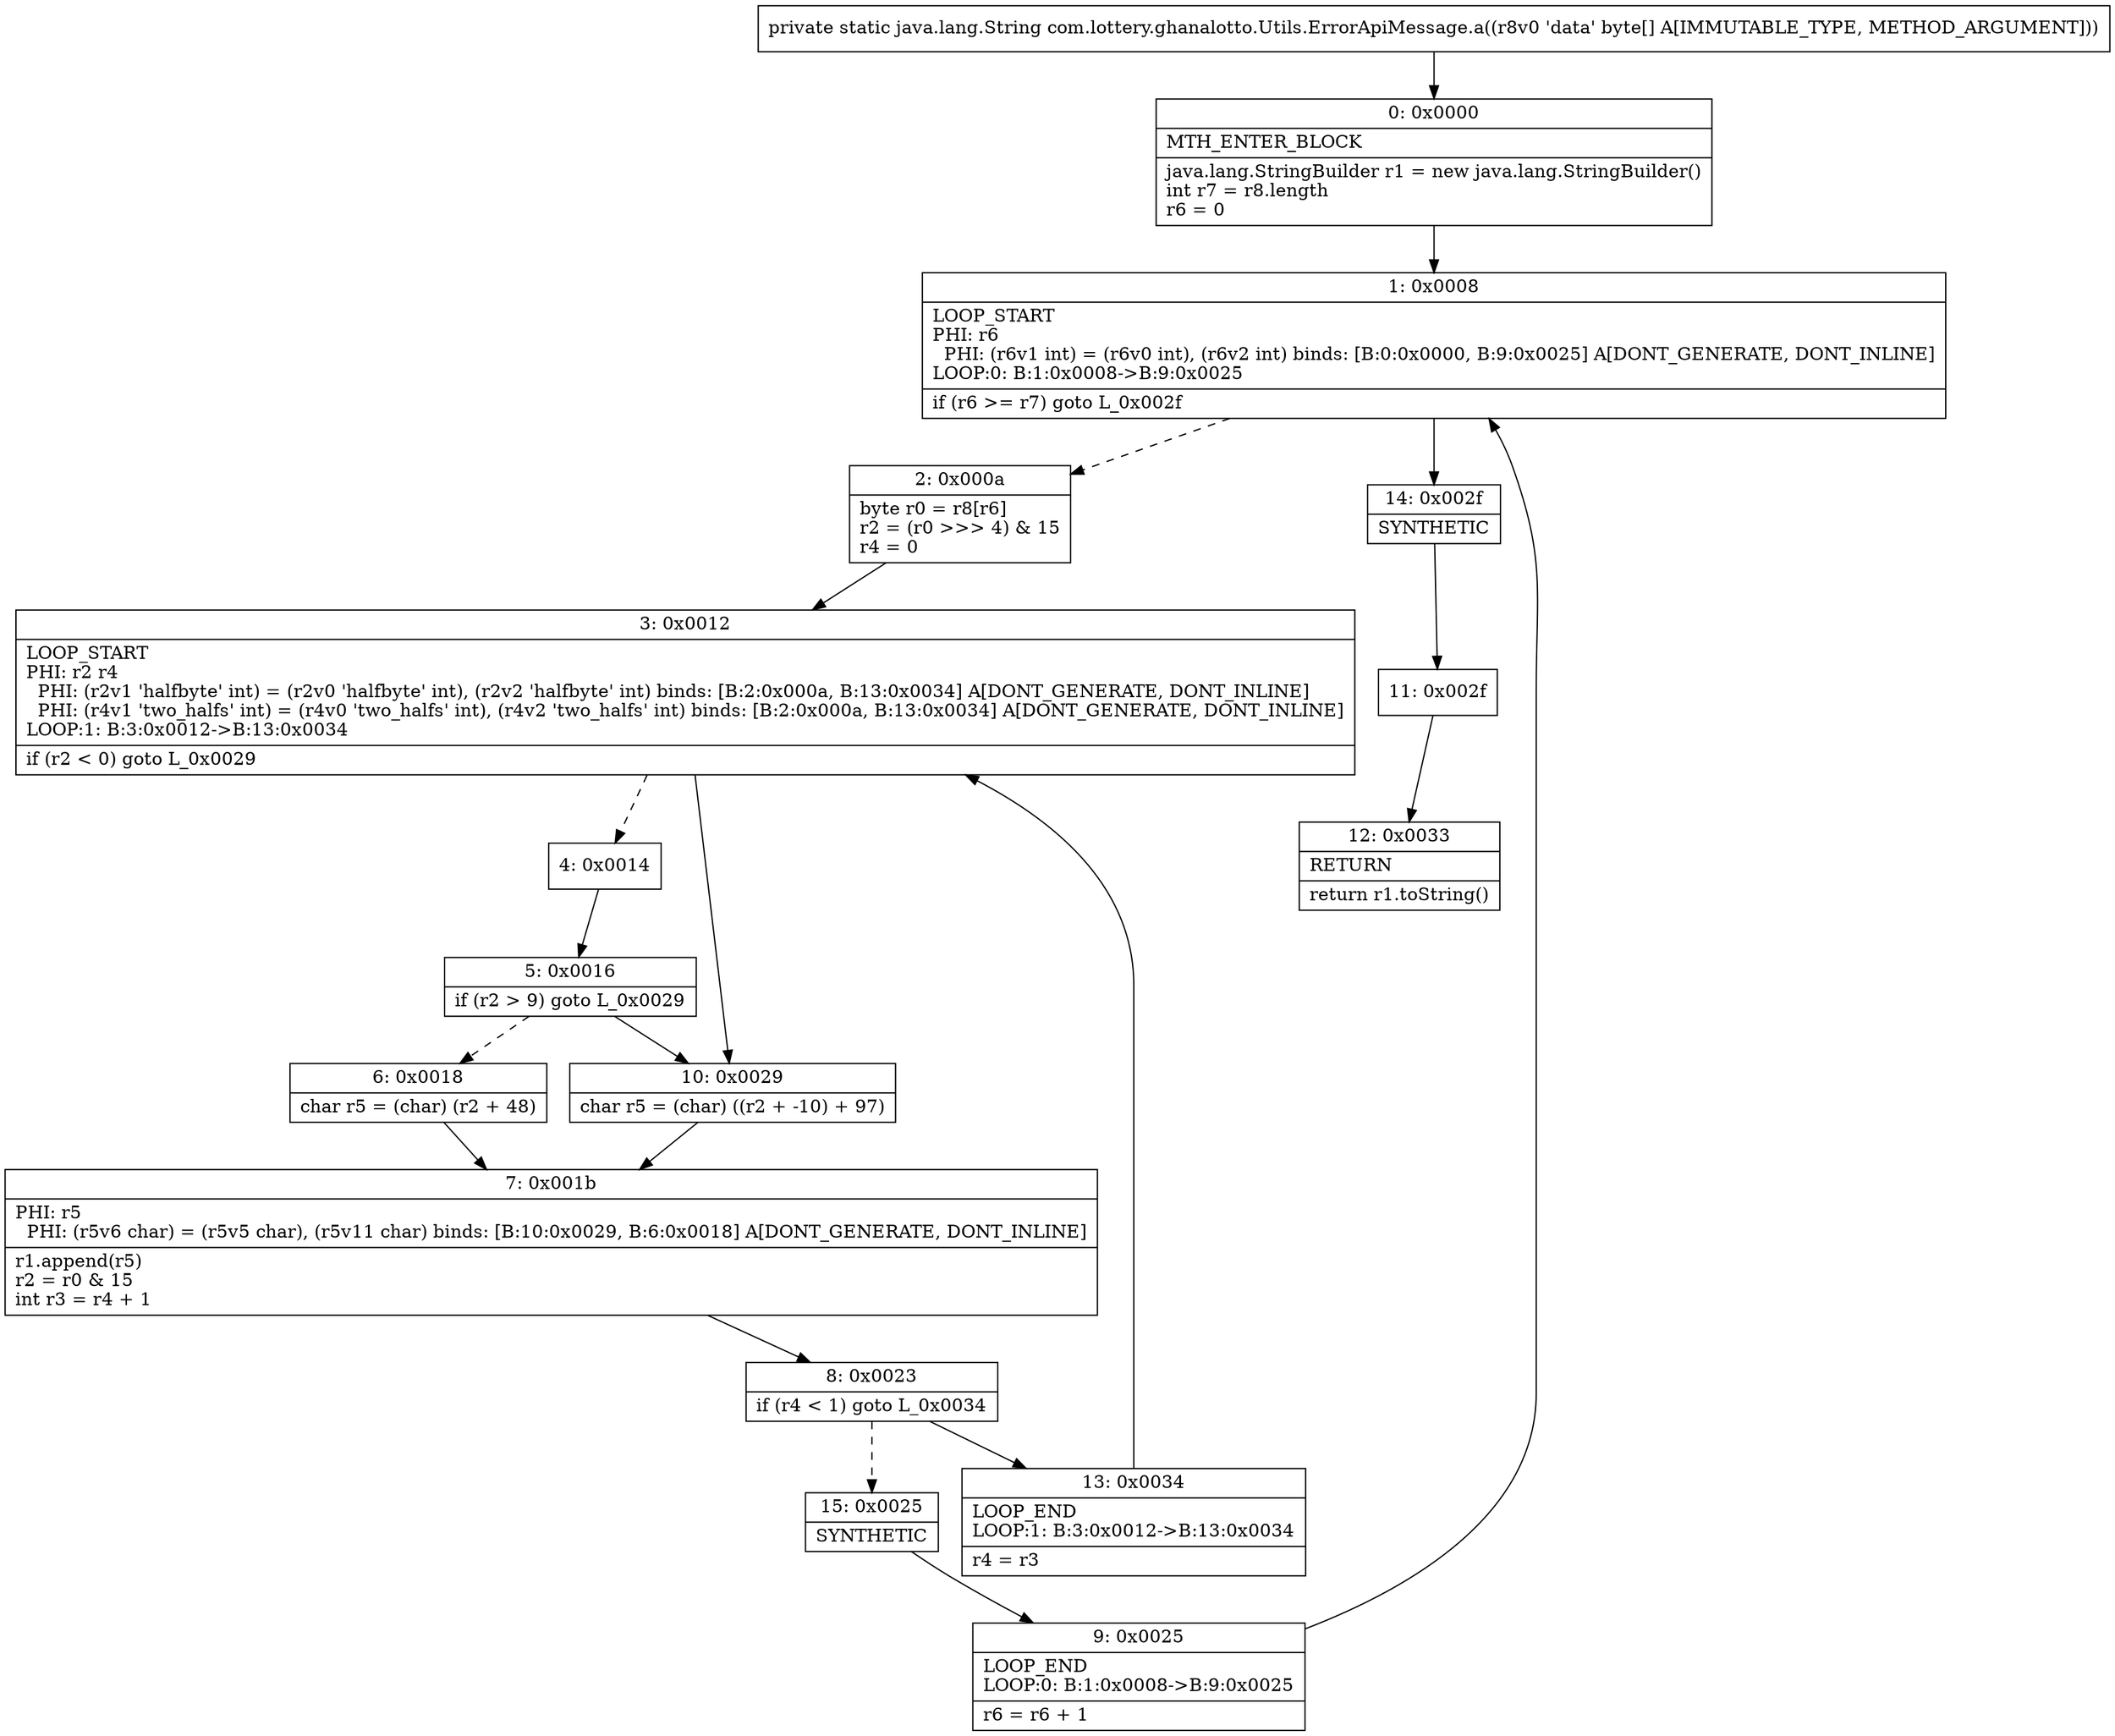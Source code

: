 digraph "CFG forcom.lottery.ghanalotto.Utils.ErrorApiMessage.a([B)Ljava\/lang\/String;" {
Node_0 [shape=record,label="{0\:\ 0x0000|MTH_ENTER_BLOCK\l|java.lang.StringBuilder r1 = new java.lang.StringBuilder()\lint r7 = r8.length\lr6 = 0\l}"];
Node_1 [shape=record,label="{1\:\ 0x0008|LOOP_START\lPHI: r6 \l  PHI: (r6v1 int) = (r6v0 int), (r6v2 int) binds: [B:0:0x0000, B:9:0x0025] A[DONT_GENERATE, DONT_INLINE]\lLOOP:0: B:1:0x0008\-\>B:9:0x0025\l|if (r6 \>= r7) goto L_0x002f\l}"];
Node_2 [shape=record,label="{2\:\ 0x000a|byte r0 = r8[r6]\lr2 = (r0 \>\>\> 4) & 15\lr4 = 0\l}"];
Node_3 [shape=record,label="{3\:\ 0x0012|LOOP_START\lPHI: r2 r4 \l  PHI: (r2v1 'halfbyte' int) = (r2v0 'halfbyte' int), (r2v2 'halfbyte' int) binds: [B:2:0x000a, B:13:0x0034] A[DONT_GENERATE, DONT_INLINE]\l  PHI: (r4v1 'two_halfs' int) = (r4v0 'two_halfs' int), (r4v2 'two_halfs' int) binds: [B:2:0x000a, B:13:0x0034] A[DONT_GENERATE, DONT_INLINE]\lLOOP:1: B:3:0x0012\-\>B:13:0x0034\l|if (r2 \< 0) goto L_0x0029\l}"];
Node_4 [shape=record,label="{4\:\ 0x0014}"];
Node_5 [shape=record,label="{5\:\ 0x0016|if (r2 \> 9) goto L_0x0029\l}"];
Node_6 [shape=record,label="{6\:\ 0x0018|char r5 = (char) (r2 + 48)\l}"];
Node_7 [shape=record,label="{7\:\ 0x001b|PHI: r5 \l  PHI: (r5v6 char) = (r5v5 char), (r5v11 char) binds: [B:10:0x0029, B:6:0x0018] A[DONT_GENERATE, DONT_INLINE]\l|r1.append(r5)\lr2 = r0 & 15\lint r3 = r4 + 1\l}"];
Node_8 [shape=record,label="{8\:\ 0x0023|if (r4 \< 1) goto L_0x0034\l}"];
Node_9 [shape=record,label="{9\:\ 0x0025|LOOP_END\lLOOP:0: B:1:0x0008\-\>B:9:0x0025\l|r6 = r6 + 1\l}"];
Node_10 [shape=record,label="{10\:\ 0x0029|char r5 = (char) ((r2 + \-10) + 97)\l}"];
Node_11 [shape=record,label="{11\:\ 0x002f}"];
Node_12 [shape=record,label="{12\:\ 0x0033|RETURN\l|return r1.toString()\l}"];
Node_13 [shape=record,label="{13\:\ 0x0034|LOOP_END\lLOOP:1: B:3:0x0012\-\>B:13:0x0034\l|r4 = r3\l}"];
Node_14 [shape=record,label="{14\:\ 0x002f|SYNTHETIC\l}"];
Node_15 [shape=record,label="{15\:\ 0x0025|SYNTHETIC\l}"];
MethodNode[shape=record,label="{private static java.lang.String com.lottery.ghanalotto.Utils.ErrorApiMessage.a((r8v0 'data' byte[] A[IMMUTABLE_TYPE, METHOD_ARGUMENT])) }"];
MethodNode -> Node_0;
Node_0 -> Node_1;
Node_1 -> Node_2[style=dashed];
Node_1 -> Node_14;
Node_2 -> Node_3;
Node_3 -> Node_4[style=dashed];
Node_3 -> Node_10;
Node_4 -> Node_5;
Node_5 -> Node_6[style=dashed];
Node_5 -> Node_10;
Node_6 -> Node_7;
Node_7 -> Node_8;
Node_8 -> Node_13;
Node_8 -> Node_15[style=dashed];
Node_9 -> Node_1;
Node_10 -> Node_7;
Node_11 -> Node_12;
Node_13 -> Node_3;
Node_14 -> Node_11;
Node_15 -> Node_9;
}

